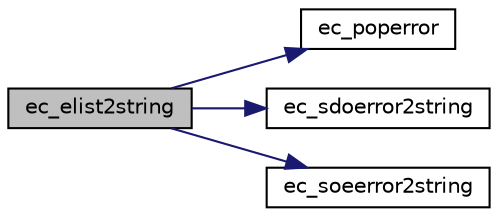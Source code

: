digraph "ec_elist2string"
{
 // INTERACTIVE_SVG=YES
  edge [fontname="Helvetica",fontsize="10",labelfontname="Helvetica",labelfontsize="10"];
  node [fontname="Helvetica",fontsize="10",shape=record];
  rankdir="LR";
  Node1 [label="ec_elist2string",height=0.2,width=0.4,color="black", fillcolor="grey75", style="filled" fontcolor="black"];
  Node1 -> Node2 [color="midnightblue",fontsize="10",style="solid",fontname="Helvetica"];
  Node2 [label="ec_poperror",height=0.2,width=0.4,color="black", fillcolor="white", style="filled",URL="$ethercatmain_8c.html#ac5e3fbef1307f9df820124075c373fbd"];
  Node1 -> Node3 [color="midnightblue",fontsize="10",style="solid",fontname="Helvetica"];
  Node3 [label="ec_sdoerror2string",height=0.2,width=0.4,color="black", fillcolor="white", style="filled",URL="$ethercatprint_8c.html#a73428271581f7ee95355e679c7770229"];
  Node1 -> Node4 [color="midnightblue",fontsize="10",style="solid",fontname="Helvetica"];
  Node4 [label="ec_soeerror2string",height=0.2,width=0.4,color="black", fillcolor="white", style="filled",URL="$ethercatprint_8c.html#a1e44b3454dae69578da7287201e1e527"];
}
